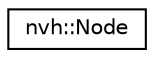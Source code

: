 digraph "Graphical Class Hierarchy"
{
 // LATEX_PDF_SIZE
  edge [fontname="Helvetica",fontsize="10",labelfontname="Helvetica",labelfontsize="10"];
  node [fontname="Helvetica",fontsize="10",shape=record];
  rankdir="LR";
  Node0 [label="nvh::Node",height=0.2,width=0.4,color="black", fillcolor="white", style="filled",URL="$structnvh_1_1_node.html",tooltip=" "];
}
